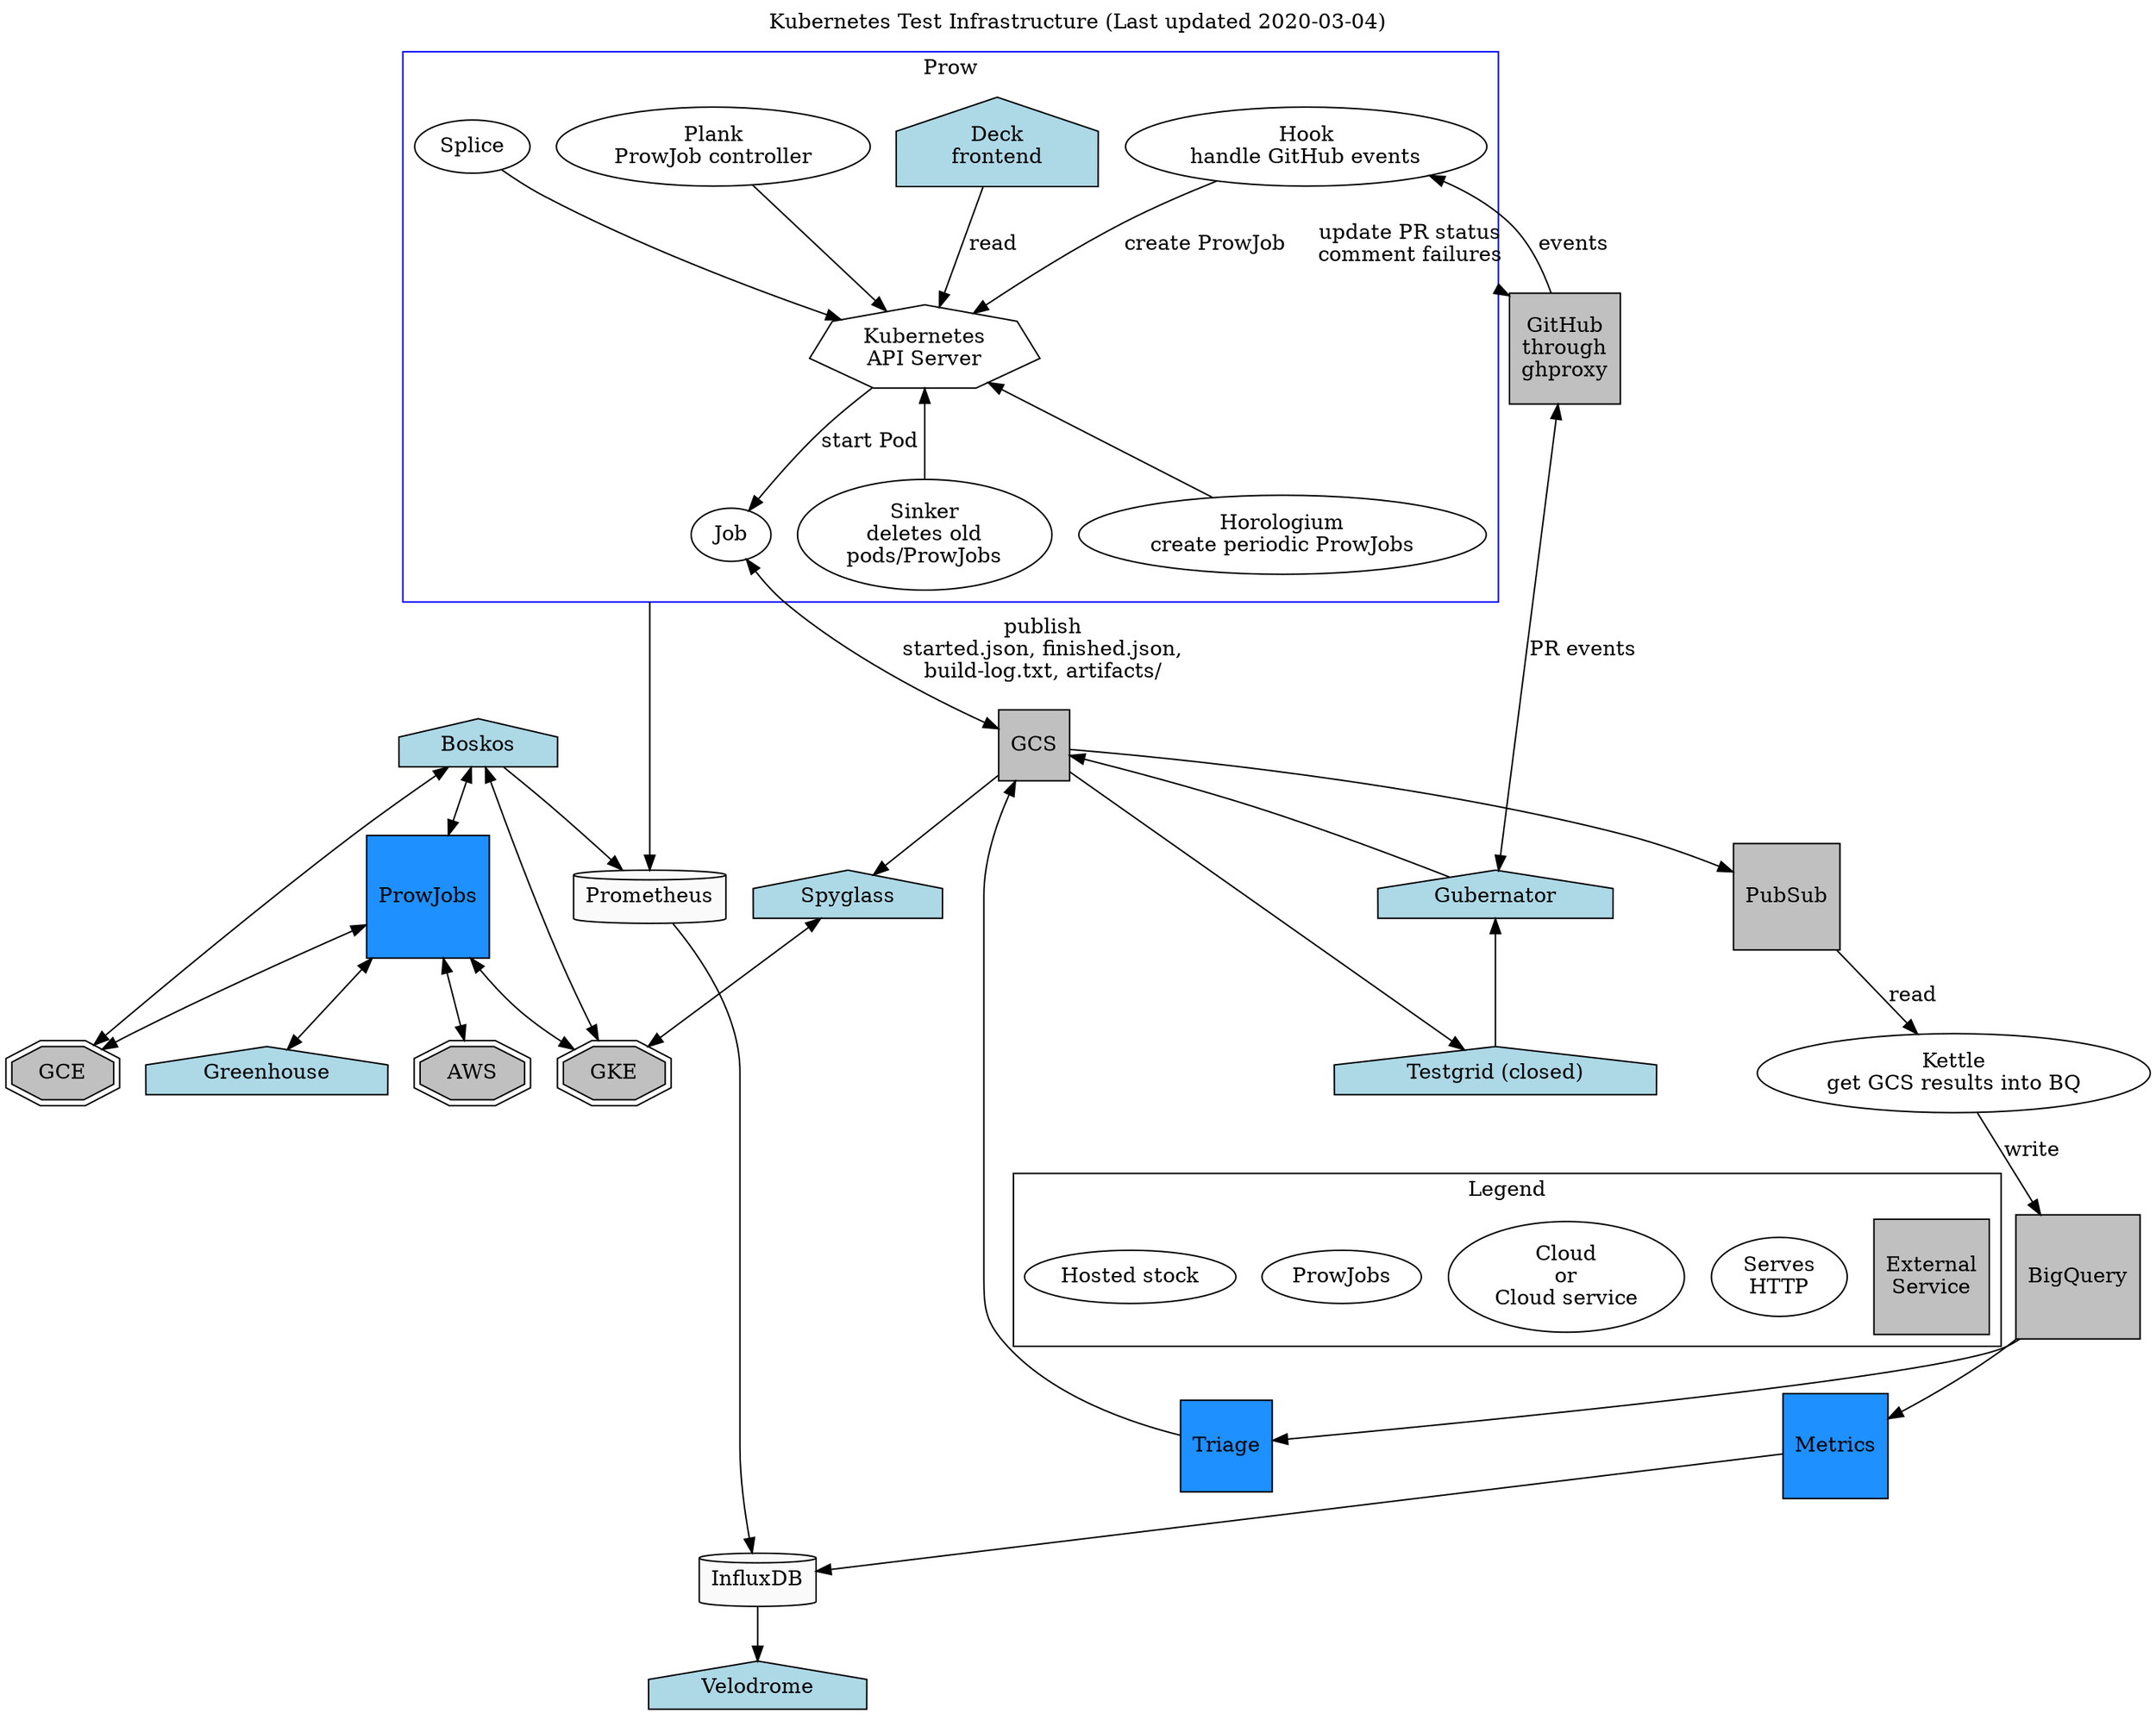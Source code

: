 # Update SVG with this command:
# dot architecture.dot -Tsvg -oarchitecture.svg

digraph G {
	label="Kubernetes Test Infrastructure (Last updated 2020-03-04)"  # UPDATE WHEN CHANGED!
    labelloc="t"
    graph[compound=true]

	# external services
	legend_ext, GCS, PubSub, "GitHub\nthrough\nghproxy", BigQuery [style=filled, fillcolor=gray, shape=square]

	# things that host websites
	legend_site Spyglass, Deck, "Testgrid (closed)", Gubernator, Velodrome, Boskos, Greenhouse [shape=house, fillcolor=lightblue, style=filled]

    legend_cloud GCE, GKE, AWS [shape=doubleoctagon, fillcolor=gray, style=filled]

    legend_prowjob Metrics, Triage, ProwJobs [shape=square, fillcolor=dodgerblue1, style=filled]

    legend_stock InfluxDB, Prometheus [shape=cylinder, fillcolor=gray98, style=filled]

	# handy links!
	Triage [href="https://go.k8s.io/triage"]
	Gubernator [href="https://gubernator.k8s.io"]
	"Testgrid (closed)" [href="https://testgrid.k8s.io"]
	Deck [href="https://prow.k8s.io"]
	BigQuery [href="https://bigquery.cloud.google.com/table/k8s-gubernator:build.week"]

	subgraph cluster_Prow {
		label="Prow"
		color=blue
		Hook [label="Hook\nhandle GitHub events"]
		Deck [label="Deck\nfrontend"]
		Plank [label="Plank\nProwJob controller"]
		Sinker [label="Sinker\ndeletes old\npods/ProwJobs"]
		Horologium [label="Horologium\ncreate periodic ProwJobs"]
		Job
		ApiServer [label="Kubernetes\nAPI Server" shape=septagon]
	}

	subgraph cluster_legend {
		label="Legend"
		rank=sink
		legend_ext [label="External\nService"]
		legend_site [label="Serves\nHTTP"]
		legend_cloud [label="Cloud\nor\nCloud service"]
        legend_prowjob [label="ProwJobs"]
        legend_stock [label="Hosted stock"]
	}

	# CONNECTIONS START HERE:
	# graphviz's dot rendering engine generally tries to lay things out
	# top to bottom, following edges. dir="back" is an orientation hint
	# to the layout engine, to try to keep hierarchy in a sensible order.
	# hack to get legend near the bottom
	"Testgrid (closed)" -> legend_ext [style="invis"]

	Kettle [label="Kettle\nget GCS results into BQ"]

	"GitHub\nthrough\nghproxy" -> Gubernator [label="PR events", dir="both"]
	"GitHub\nthrough\nghproxy" -> Hook [label="events"]
	GCS -> Gubernator [dir="back"]
	Gubernator -> "Testgrid (closed)" [dir="back"]
	Job -> GCS [label="publish\nstarted.json, finished.json,\nbuild-log.txt, artifacts/", dir="both"]

	Plank -> "GitHub\nthrough\nghproxy" [label="update PR status\ncomment failures", ltail="cluster_Prow"]

	subgraph cluster_Prow {
		Plank -> ApiServer
		Splice -> ApiServer
		Deck -> ApiServer [label="read"]
		Hook -> ApiServer [label="create ProwJob"]
		ApiServer -> Job [label="start Pod"]
		ApiServer -> Sinker [dir="back"]
		ApiServer -> Horologium [dir="back"]
	}

	GCS -> PubSub
	PubSub -> Kettle [label="read"]
	Kettle -> BigQuery [label="write"]
    BigQuery -> Triage
    BigQuery -> Metrics
	GCS -> Triage [dir="back"]
	GCS -> "Testgrid (closed)"
    GCS -> Spyglass
    Spyglass -> GKE [dir="both"]
    Metrics -> InfluxDB
    Prometheus -> InfluxDB
    InfluxDB -> Velodrome
    Plank -> Prometheus [ltail="cluster_Prow"]
    Boskos -> Prometheus
    Boskos -> ProwJobs [dir="both"]
    Boskos -> GCE [dir="both"]
    Boskos -> GKE [dir="both"]
    ProwJobs -> AWS [dir="both"]
    ProwJobs -> GKE [dir="both"]
    ProwJobs -> GCE [dir="both"]
    ProwJobs -> Greenhouse [dir="both"]
}

